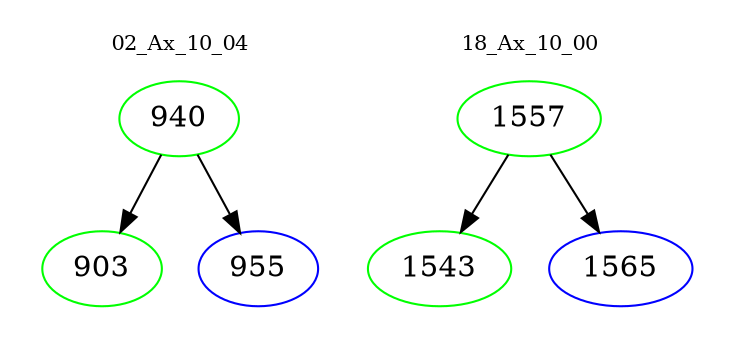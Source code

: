 digraph{
subgraph cluster_0 {
color = white
label = "02_Ax_10_04";
fontsize=10;
T0_940 [label="940", color="green"]
T0_940 -> T0_903 [color="black"]
T0_903 [label="903", color="green"]
T0_940 -> T0_955 [color="black"]
T0_955 [label="955", color="blue"]
}
subgraph cluster_1 {
color = white
label = "18_Ax_10_00";
fontsize=10;
T1_1557 [label="1557", color="green"]
T1_1557 -> T1_1543 [color="black"]
T1_1543 [label="1543", color="green"]
T1_1557 -> T1_1565 [color="black"]
T1_1565 [label="1565", color="blue"]
}
}
